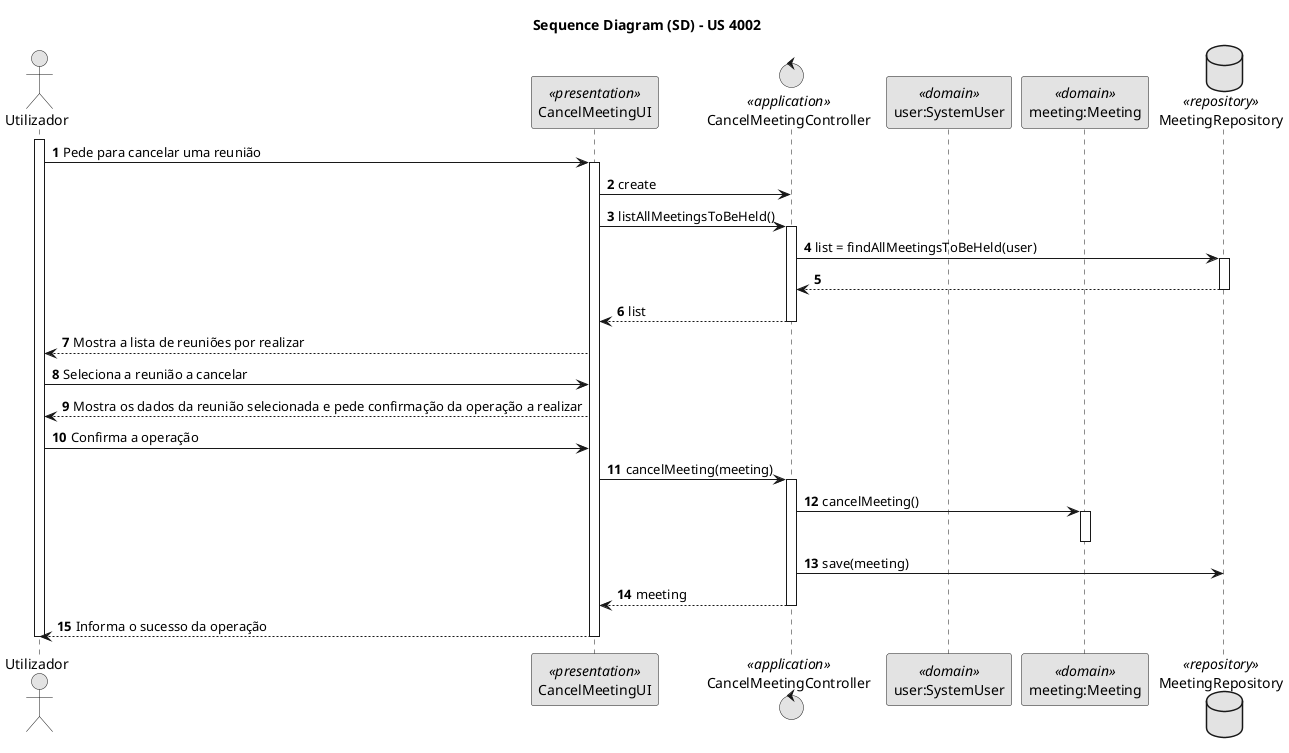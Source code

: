 @startuml
skinparam monochrome true
skinparam packageStyle rectangle
skinparam shadowing false

title Sequence Diagram (SD) - US 4002
autonumber

actor Utilizador as Actor
participant CancelMeetingUI as UI <<presentation>>
control CancelMeetingController as Controller <<application>>
participant "user:SystemUser" as UserDomain <<domain>>
participant "meeting:Meeting" as MeetingDomain <<domain>>
database MeetingRepository as Repository <<repository>>

activate Actor
    Actor -> UI : Pede para cancelar uma reunião
    activate UI
        UI -> Controller : create
        UI -> Controller : listAllMeetingsToBeHeld()
        activate Controller

        Controller -> Repository : list = findAllMeetingsToBeHeld(user)
        activate Repository

        Repository --> Controller :
        deactivate Repository
        Controller --> UI : list
        deactivate Controller

    UI --> Actor : Mostra a lista de reuniões por realizar

    Actor -> UI : Seleciona a reunião a cancelar

    UI --> Actor : Mostra os dados da reunião selecionada e pede confirmação da operação a realizar

    Actor -> UI : Confirma a operação

        UI -> Controller : cancelMeeting(meeting)
        activate Controller

        Controller -> MeetingDomain : cancelMeeting()
        activate MeetingDomain
        deactivate MeetingDomain

        Controller -> Repository : save(meeting)
        Controller --> UI : meeting
        deactivate Controller

    UI --> Actor : Informa o sucesso da operação
    deactivate UI
deactivate Actor

@enduml